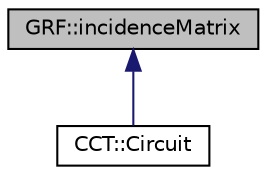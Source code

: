 digraph "GRF::incidenceMatrix"
{
 // LATEX_PDF_SIZE
  edge [fontname="Helvetica",fontsize="10",labelfontname="Helvetica",labelfontsize="10"];
  node [fontname="Helvetica",fontsize="10",shape=record];
  Node1 [label="GRF::incidenceMatrix",height=0.2,width=0.4,color="black", fillcolor="grey75", style="filled", fontcolor="black",tooltip=" "];
  Node1 -> Node2 [dir="back",color="midnightblue",fontsize="10",style="solid",fontname="Helvetica"];
  Node2 [label="CCT::Circuit",height=0.2,width=0.4,color="black", fillcolor="white", style="filled",URL="$class_c_c_t_1_1_circuit.html",tooltip=" "];
}
